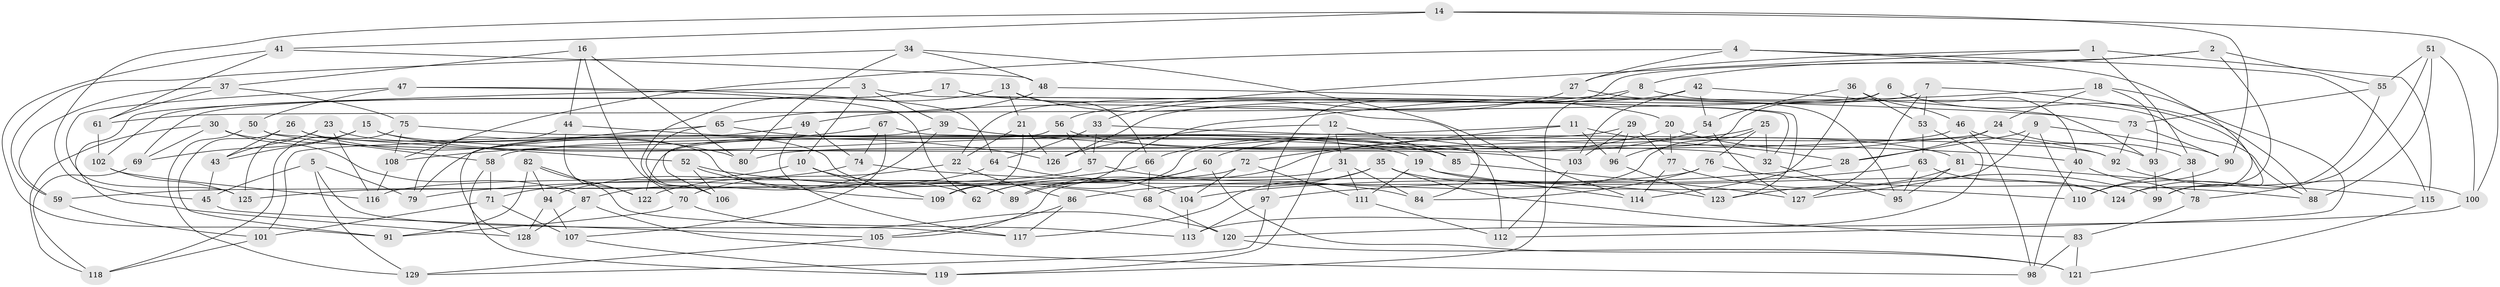 // coarse degree distribution, {6: 0.5375, 5: 0.075, 4: 0.3625, 3: 0.025}
// Generated by graph-tools (version 1.1) at 2025/24/03/03/25 07:24:25]
// undirected, 129 vertices, 258 edges
graph export_dot {
graph [start="1"]
  node [color=gray90,style=filled];
  1;
  2;
  3;
  4;
  5;
  6;
  7;
  8;
  9;
  10;
  11;
  12;
  13;
  14;
  15;
  16;
  17;
  18;
  19;
  20;
  21;
  22;
  23;
  24;
  25;
  26;
  27;
  28;
  29;
  30;
  31;
  32;
  33;
  34;
  35;
  36;
  37;
  38;
  39;
  40;
  41;
  42;
  43;
  44;
  45;
  46;
  47;
  48;
  49;
  50;
  51;
  52;
  53;
  54;
  55;
  56;
  57;
  58;
  59;
  60;
  61;
  62;
  63;
  64;
  65;
  66;
  67;
  68;
  69;
  70;
  71;
  72;
  73;
  74;
  75;
  76;
  77;
  78;
  79;
  80;
  81;
  82;
  83;
  84;
  85;
  86;
  87;
  88;
  89;
  90;
  91;
  92;
  93;
  94;
  95;
  96;
  97;
  98;
  99;
  100;
  101;
  102;
  103;
  104;
  105;
  106;
  107;
  108;
  109;
  110;
  111;
  112;
  113;
  114;
  115;
  116;
  117;
  118;
  119;
  120;
  121;
  122;
  123;
  124;
  125;
  126;
  127;
  128;
  129;
  1 -- 38;
  1 -- 56;
  1 -- 115;
  1 -- 27;
  2 -- 97;
  2 -- 55;
  2 -- 124;
  2 -- 8;
  3 -- 32;
  3 -- 10;
  3 -- 39;
  3 -- 128;
  4 -- 115;
  4 -- 112;
  4 -- 27;
  4 -- 108;
  5 -- 129;
  5 -- 117;
  5 -- 79;
  5 -- 45;
  6 -- 40;
  6 -- 61;
  6 -- 96;
  6 -- 88;
  7 -- 53;
  7 -- 22;
  7 -- 127;
  7 -- 99;
  8 -- 119;
  8 -- 49;
  8 -- 88;
  9 -- 90;
  9 -- 127;
  9 -- 110;
  9 -- 28;
  10 -- 109;
  10 -- 71;
  10 -- 89;
  11 -- 101;
  11 -- 28;
  11 -- 96;
  11 -- 72;
  12 -- 119;
  12 -- 31;
  12 -- 85;
  12 -- 126;
  13 -- 84;
  13 -- 66;
  13 -- 21;
  13 -- 106;
  14 -- 100;
  14 -- 90;
  14 -- 41;
  14 -- 45;
  15 -- 19;
  15 -- 103;
  15 -- 69;
  15 -- 43;
  16 -- 80;
  16 -- 70;
  16 -- 37;
  16 -- 44;
  17 -- 20;
  17 -- 102;
  17 -- 123;
  17 -- 69;
  18 -- 93;
  18 -- 124;
  18 -- 62;
  18 -- 24;
  19 -- 114;
  19 -- 111;
  19 -- 124;
  20 -- 92;
  20 -- 77;
  20 -- 66;
  21 -- 109;
  21 -- 22;
  21 -- 126;
  22 -- 70;
  22 -- 86;
  23 -- 89;
  23 -- 43;
  23 -- 125;
  23 -- 116;
  24 -- 38;
  24 -- 109;
  24 -- 28;
  25 -- 76;
  25 -- 89;
  25 -- 32;
  25 -- 68;
  26 -- 43;
  26 -- 91;
  26 -- 80;
  26 -- 62;
  27 -- 33;
  27 -- 95;
  28 -- 104;
  29 -- 77;
  29 -- 103;
  29 -- 58;
  29 -- 96;
  30 -- 69;
  30 -- 32;
  30 -- 118;
  30 -- 87;
  31 -- 105;
  31 -- 111;
  31 -- 84;
  32 -- 95;
  33 -- 64;
  33 -- 92;
  33 -- 57;
  34 -- 48;
  34 -- 114;
  34 -- 80;
  34 -- 59;
  35 -- 83;
  35 -- 110;
  35 -- 86;
  35 -- 117;
  36 -- 46;
  36 -- 54;
  36 -- 53;
  36 -- 114;
  37 -- 59;
  37 -- 75;
  37 -- 61;
  38 -- 78;
  38 -- 110;
  39 -- 106;
  39 -- 40;
  39 -- 87;
  40 -- 78;
  40 -- 98;
  41 -- 48;
  41 -- 91;
  41 -- 61;
  42 -- 54;
  42 -- 126;
  42 -- 103;
  42 -- 93;
  43 -- 45;
  44 -- 79;
  44 -- 122;
  44 -- 126;
  45 -- 105;
  46 -- 98;
  46 -- 93;
  46 -- 80;
  47 -- 62;
  47 -- 64;
  47 -- 50;
  47 -- 125;
  48 -- 73;
  48 -- 65;
  49 -- 117;
  49 -- 79;
  49 -- 74;
  50 -- 52;
  50 -- 58;
  50 -- 129;
  51 -- 88;
  51 -- 55;
  51 -- 100;
  51 -- 78;
  52 -- 68;
  52 -- 106;
  52 -- 109;
  53 -- 63;
  53 -- 113;
  54 -- 60;
  54 -- 127;
  55 -- 73;
  55 -- 99;
  56 -- 57;
  56 -- 122;
  56 -- 81;
  57 -- 59;
  57 -- 84;
  58 -- 119;
  58 -- 71;
  59 -- 101;
  60 -- 62;
  60 -- 89;
  60 -- 121;
  61 -- 102;
  63 -- 95;
  63 -- 97;
  63 -- 124;
  64 -- 104;
  64 -- 122;
  65 -- 128;
  65 -- 85;
  65 -- 106;
  66 -- 68;
  66 -- 79;
  67 -- 74;
  67 -- 107;
  67 -- 112;
  67 -- 108;
  68 -- 120;
  69 -- 118;
  70 -- 91;
  70 -- 120;
  71 -- 107;
  71 -- 101;
  72 -- 125;
  72 -- 111;
  72 -- 104;
  73 -- 92;
  73 -- 90;
  74 -- 94;
  74 -- 123;
  75 -- 85;
  75 -- 108;
  75 -- 118;
  76 -- 84;
  76 -- 116;
  76 -- 88;
  77 -- 99;
  77 -- 114;
  78 -- 83;
  81 -- 123;
  81 -- 95;
  81 -- 115;
  82 -- 94;
  82 -- 122;
  82 -- 113;
  82 -- 91;
  83 -- 98;
  83 -- 121;
  85 -- 127;
  86 -- 117;
  86 -- 105;
  87 -- 128;
  87 -- 98;
  90 -- 110;
  92 -- 100;
  93 -- 99;
  94 -- 128;
  94 -- 107;
  96 -- 123;
  97 -- 113;
  97 -- 129;
  100 -- 120;
  101 -- 118;
  102 -- 125;
  102 -- 116;
  103 -- 112;
  104 -- 113;
  105 -- 129;
  107 -- 119;
  108 -- 116;
  111 -- 112;
  115 -- 121;
  120 -- 121;
}
